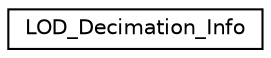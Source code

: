 digraph G
{
  edge [fontname="Helvetica",fontsize="10",labelfontname="Helvetica",labelfontsize="10"];
  node [fontname="Helvetica",fontsize="10",shape=record];
  rankdir=LR;
  Node1 [label="LOD_Decimation_Info",height=0.2,width=0.4,color="black", fillcolor="white", style="filled",URL="$d9/db2/structLOD__Decimation__Info.html"];
}
